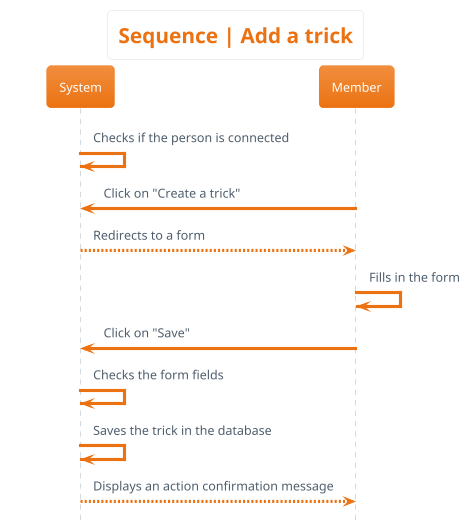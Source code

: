 @startuml sequence__add_trick
hide footbox
skinparam actorStyle awesome
!theme aws-orange
skinparam backgroundcolor White

'Titre'
title Sequence | Add a trick

'Déroulement'
System -> System : Checks if the person is connected
Member -> System : Click on "Create a trick"
System --> Member : Redirects to a form
Member -> Member : Fills in the form
Member -> System : Click on "Save"
System -> System : Checks the form fields
System -> System : Saves the trick in the database
System --> Member: Displays an action confirmation message
@enduml